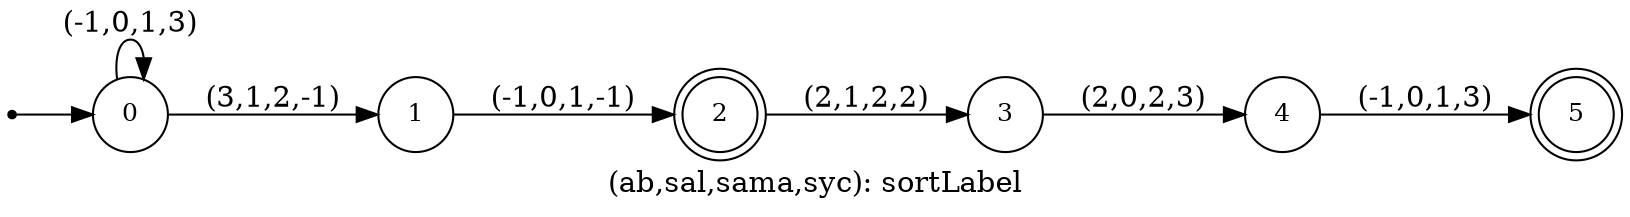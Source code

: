 digraph G {
label = "(ab,sal,sama,syc): sortLabel";
rankdir = LR;
node [shape = circle, label="0", fontsize=12]0;
node [shape = circle, label="1", fontsize=12]1;
node [shape = doublecircle, label="2", fontsize=12]2;
node [shape = circle, label="3", fontsize=12]3;
node [shape = circle, label="4", fontsize=12]4;
node [shape = doublecircle, label="5", fontsize=12]5;
node [shape = point ]; qi
qi ->0;
0 -> 1[ label = "(3,1,2,-1)"];
0 -> 0[ label = "(-1,0,1,3)"];
1 -> 2[ label = "(-1,0,1,-1)"];
2 -> 3[ label = "(2,1,2,2)"];
3 -> 4[ label = "(2,0,2,3)"];
4 -> 5[ label = "(-1,0,1,3)"];
}
